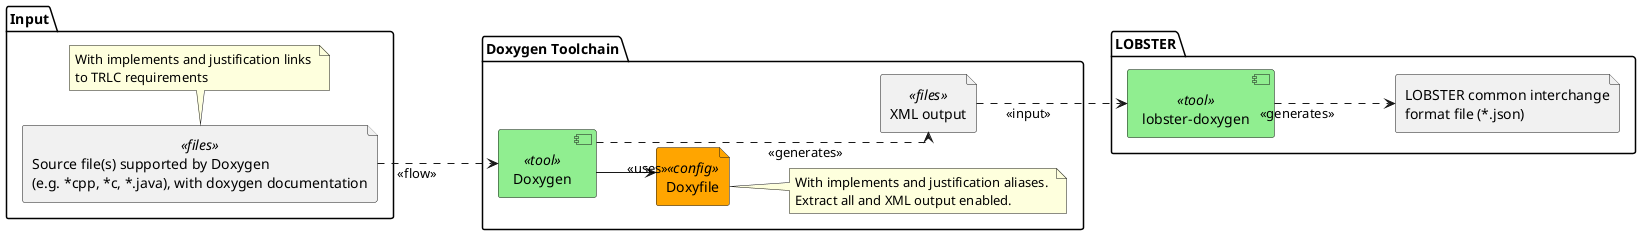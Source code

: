 @startuml context_diagram

' Setting ''''''''''''''''''''''''''''''''''''''''''''''''''''''''''''''''''''''''''''''''''''''''''

left to right direction
skinparam linetype ortho
<style>
component {
    BackgroundColor #lightgreen
}
.config {
    BackgroundColor #orange
}

.cuif {
    BackgroundColor #LightBlue
}
</style>

' Components '''''''''''''''''''''''''''''''''''''''''''''''''''''''''''''''''''''''''''''''''''''''

package "Input" {
    file "Source file(s) supported by Doxygen\n(e.g. *cpp, *c, *.java), with doxygen documentation" as source_code <<files>>
    note bottom of source_code
        With implements and justification links 
        to TRLC requirements 
    end note
}

package "Doxygen Toolchain" {
    component "Doxygen" as doxygen <<tool>>
    file "Doxyfile" as doxygen_configuration <<config>>

    note right of doxygen_configuration
        With implements and justification aliases. 
        Extract all and XML output enabled. 
    end note

    file "XML output" as xml_output <<files>>
}

package LOBSTER {
    component "lobster-doxygen" as lobster_doxygen <<tool>> 
    file "LOBSTER common interchange\nformat file (*.json)" as lobster_configuration_file 
}

' Flows ''''''''''''''''''''''''''''''''''''''''''''''''''''''''''''''''''''''''''''''''''''''''''''

source_code .down..> doxygen :  <<flow>>
doxygen --> doxygen_configuration : <<uses>>
doxygen .down..> xml_output : <<generates>>
xml_output .down.> lobster_doxygen : <<input>>
lobster_doxygen .down..> lobster_configuration_file : <<generates>>

@enduml